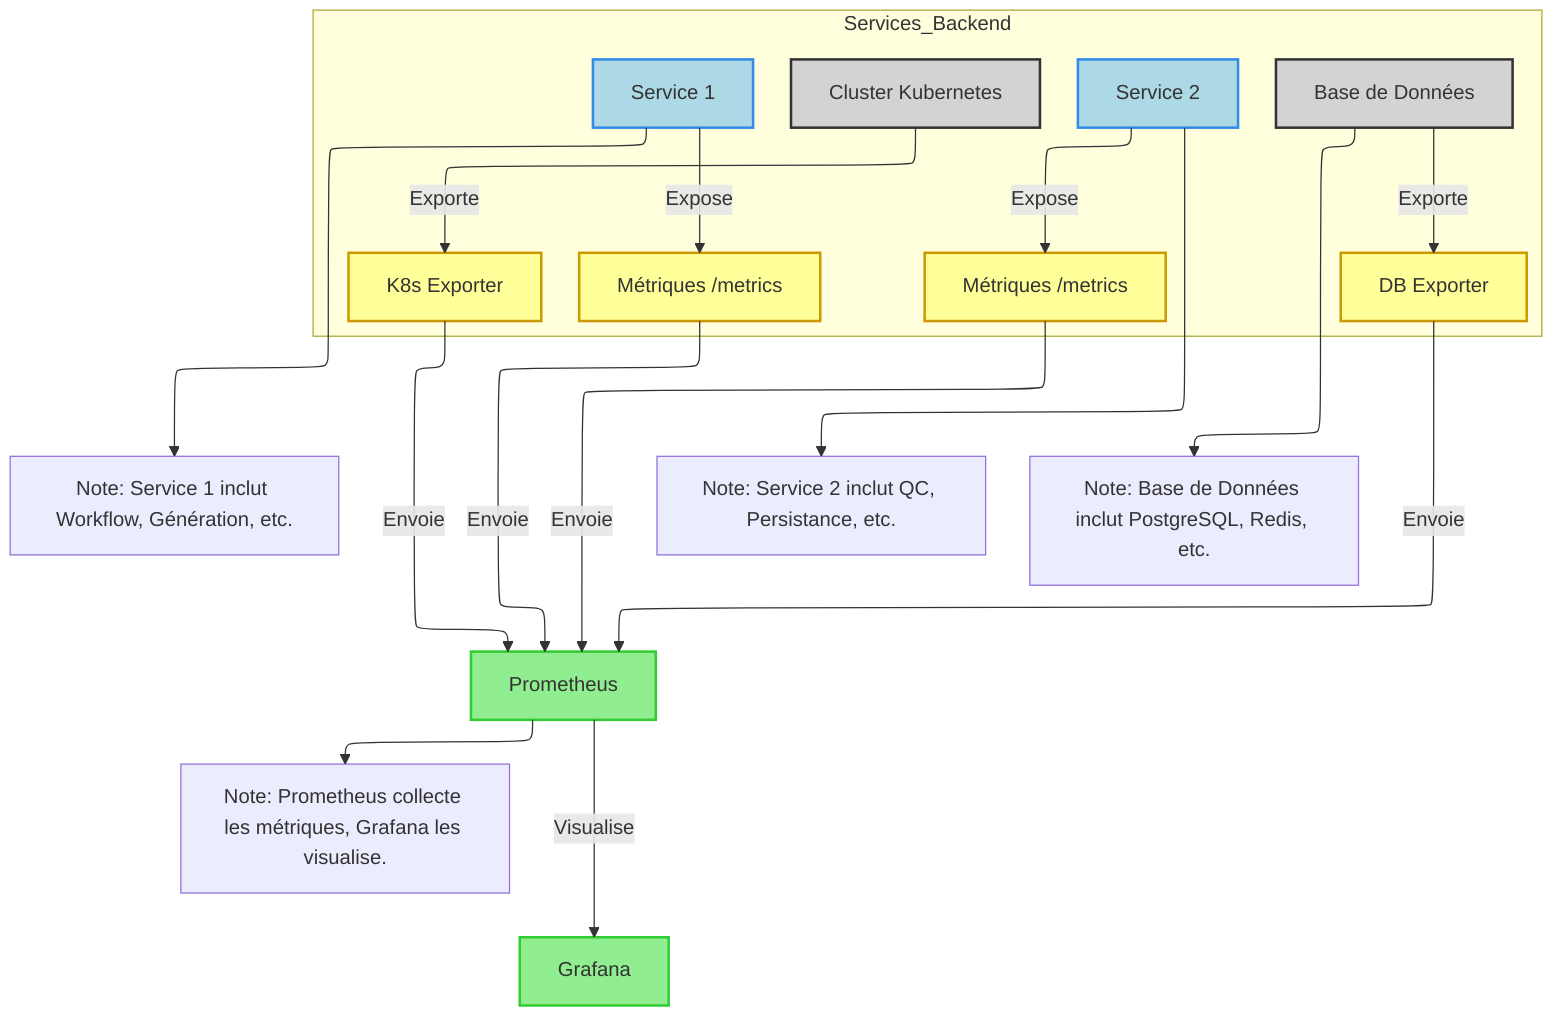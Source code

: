 ---
config:
  layout: elk
---
flowchart TD
 subgraph Services_Backend["Services_Backend"]
        P1["Métriques /metrics"]
        SVC1["Service 1"]
        P2["Métriques /metrics"]
        SVC2["Service 2"]
        DB_EXP["DB Exporter"]
        DB["Base de Données"]
        K8S_EXP["K8s Exporter"]
        K8S["Cluster Kubernetes"]
  end
    SVC1 -- Expose --> P1
    SVC2 -- Expose --> P2
    DB -- Exporte --> DB_EXP
    K8S -- Exporte --> K8S_EXP
    P1 -- Envoie --> PR["Prometheus"]
    P2 -- Envoie --> PR
    DB_EXP -- Envoie --> PR
    K8S_EXP -- Envoie --> PR
    PR -- Visualise --> GR["Grafana"]
    SVC1 --> note1["Note: Service 1 inclut Workflow, Génération, etc."]
    SVC2 --> note2["Note: Service 2 inclut QC, Persistance, etc."]
    DB --> note3["Note: Base de Données inclut PostgreSQL, Redis, etc."]
    PR --> note4["Note: Prometheus collecte les métriques, Grafana les visualise."]
     SVC1:::service
     P1:::exporter
     SVC2:::service
     P2:::exporter
     DB:::infrastructure
     DB_EXP:::exporter
     K8S:::infrastructure
     K8S_EXP:::exporter
     PR:::monitoringTool
     GR:::monitoringTool
    classDef service fill:#add8e6,stroke:#318ce7,stroke-width:2px
    classDef exporter fill:#ffff99,stroke:#cc9900,stroke-width:2px
    classDef monitoringTool fill:#90ee90,stroke:#32cd32,stroke-width:2px
    classDef infrastructure fill:#d3d3d3,stroke:#333,stroke-width:2px